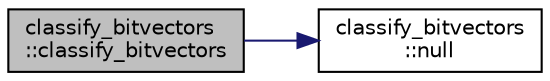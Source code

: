 digraph "classify_bitvectors::classify_bitvectors"
{
  edge [fontname="Helvetica",fontsize="10",labelfontname="Helvetica",labelfontsize="10"];
  node [fontname="Helvetica",fontsize="10",shape=record];
  rankdir="LR";
  Node0 [label="classify_bitvectors\l::classify_bitvectors",height=0.2,width=0.4,color="black", fillcolor="grey75", style="filled", fontcolor="black"];
  Node0 -> Node1 [color="midnightblue",fontsize="10",style="solid",fontname="Helvetica"];
  Node1 [label="classify_bitvectors\l::null",height=0.2,width=0.4,color="black", fillcolor="white", style="filled",URL="$dd/d16/classclassify__bitvectors.html#a2f5464d3b9c38e8980f1bccb6fd90324"];
}
